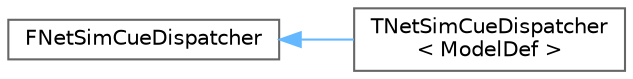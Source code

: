 digraph "Graphical Class Hierarchy"
{
 // INTERACTIVE_SVG=YES
 // LATEX_PDF_SIZE
  bgcolor="transparent";
  edge [fontname=Helvetica,fontsize=10,labelfontname=Helvetica,labelfontsize=10];
  node [fontname=Helvetica,fontsize=10,shape=box,height=0.2,width=0.4];
  rankdir="LR";
  Node0 [id="Node000000",label="FNetSimCueDispatcher",height=0.2,width=0.4,color="grey40", fillcolor="white", style="filled",URL="$df/d26/structFNetSimCueDispatcher.html",tooltip=" "];
  Node0 -> Node1 [id="edge4469_Node000000_Node000001",dir="back",color="steelblue1",style="solid",tooltip=" "];
  Node1 [id="Node000001",label="TNetSimCueDispatcher\l\< ModelDef \>",height=0.2,width=0.4,color="grey40", fillcolor="white", style="filled",URL="$d1/dbb/structTNetSimCueDispatcher.html",tooltip=" "];
}
